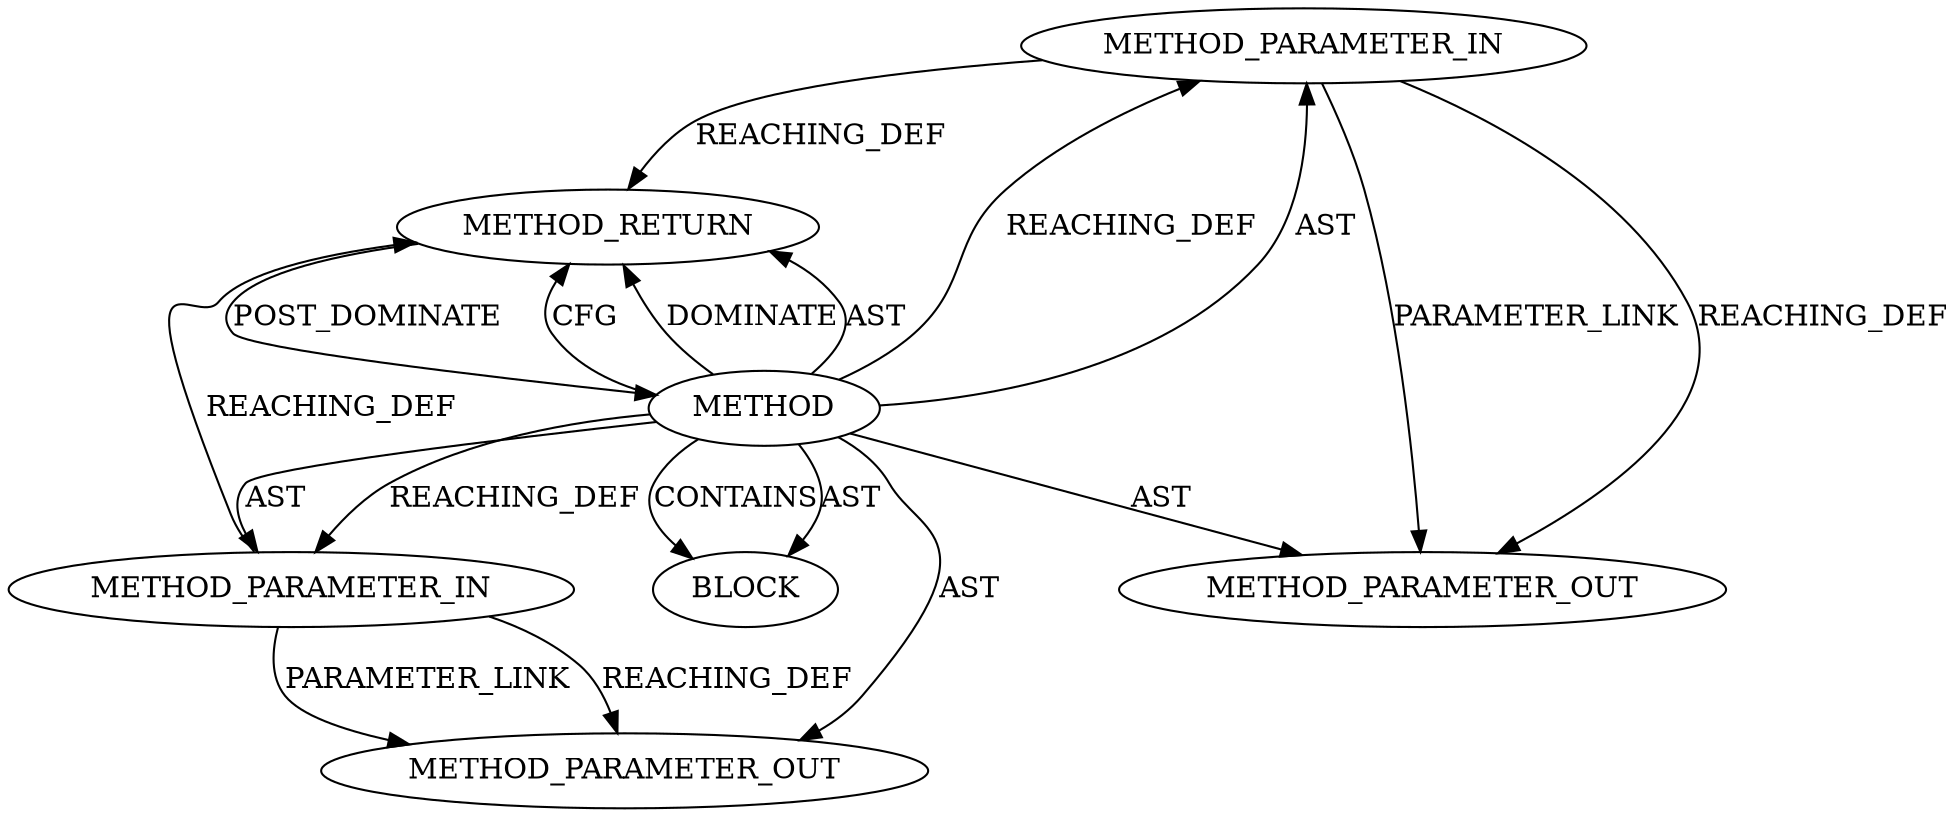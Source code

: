 digraph {
  12640 [label=METHOD_PARAMETER_IN ORDER=2 CODE="p2" IS_VARIADIC=false TYPE_FULL_NAME="ANY" EVALUATION_STRATEGY="BY_VALUE" INDEX=2 NAME="p2"]
  12642 [label=METHOD_RETURN ORDER=2 CODE="RET" TYPE_FULL_NAME="ANY" EVALUATION_STRATEGY="BY_VALUE"]
  12638 [label=METHOD AST_PARENT_TYPE="NAMESPACE_BLOCK" AST_PARENT_FULL_NAME="<global>" ORDER=0 CODE="<empty>" FULL_NAME="ceph_encode_entity_addr" IS_EXTERNAL=true FILENAME="<empty>" SIGNATURE="" NAME="ceph_encode_entity_addr"]
  13544 [label=METHOD_PARAMETER_OUT ORDER=1 CODE="p1" IS_VARIADIC=false TYPE_FULL_NAME="ANY" EVALUATION_STRATEGY="BY_VALUE" INDEX=1 NAME="p1"]
  12639 [label=METHOD_PARAMETER_IN ORDER=1 CODE="p1" IS_VARIADIC=false TYPE_FULL_NAME="ANY" EVALUATION_STRATEGY="BY_VALUE" INDEX=1 NAME="p1"]
  12641 [label=BLOCK ORDER=1 ARGUMENT_INDEX=1 CODE="<empty>" TYPE_FULL_NAME="ANY"]
  13545 [label=METHOD_PARAMETER_OUT ORDER=2 CODE="p2" IS_VARIADIC=false TYPE_FULL_NAME="ANY" EVALUATION_STRATEGY="BY_VALUE" INDEX=2 NAME="p2"]
  12642 -> 12638 [label=POST_DOMINATE ]
  12638 -> 12641 [label=CONTAINS ]
  12638 -> 12640 [label=REACHING_DEF VARIABLE=""]
  12638 -> 12639 [label=AST ]
  12639 -> 12642 [label=REACHING_DEF VARIABLE="p1"]
  12638 -> 12642 [label=CFG ]
  12640 -> 13545 [label=PARAMETER_LINK ]
  12639 -> 13544 [label=REACHING_DEF VARIABLE="p1"]
  12638 -> 12642 [label=DOMINATE ]
  12638 -> 12639 [label=REACHING_DEF VARIABLE=""]
  12638 -> 13544 [label=AST ]
  12639 -> 13544 [label=PARAMETER_LINK ]
  12638 -> 12642 [label=AST ]
  12638 -> 12641 [label=AST ]
  12638 -> 12640 [label=AST ]
  12640 -> 12642 [label=REACHING_DEF VARIABLE="p2"]
  12640 -> 13545 [label=REACHING_DEF VARIABLE="p2"]
  12638 -> 13545 [label=AST ]
}
